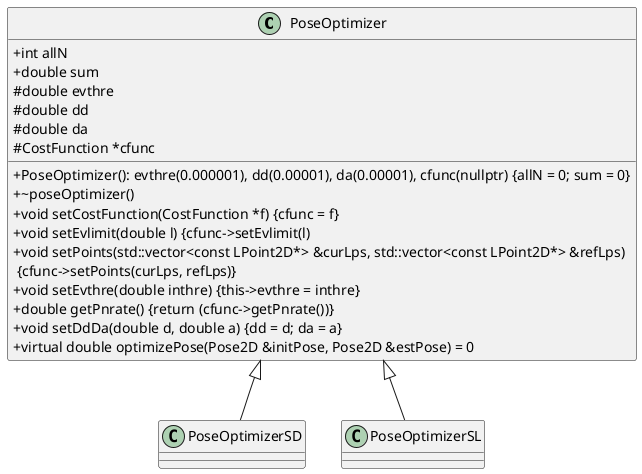 @startuml

skinparam classAttributeIconSize 0

class PoseOptimizer{
    + int allN
    + double sum
    + PoseOptimizer(): evthre(0.000001), dd(0.00001), da(0.00001), cfunc(nullptr) {allN = 0; sum = 0}
    + ~poseOptimizer()
    + void setCostFunction(CostFunction *f) {cfunc = f}
    + void setEvlimit(double l) {cfunc->setEvlimit(l)
    + void setPoints(std::vector<const LPoint2D*> &curLps, std::vector<const LPoint2D*> &refLps) \n {cfunc->setPoints(curLps, refLps)}
    + void setEvthre(double inthre) {this->evthre = inthre}
    + double getPnrate() {return (cfunc->getPnrate())}
    + void setDdDa(double d, double a) {dd = d; da = a}
    + virtual double optimizePose(Pose2D &initPose, Pose2D &estPose) = 0
    # double evthre
    # double dd
    # double da
    # CostFunction *cfunc
}

PoseOptimizer <|-- PoseOptimizerSD
PoseOptimizer <|-- PoseOptimizerSL

@enduml